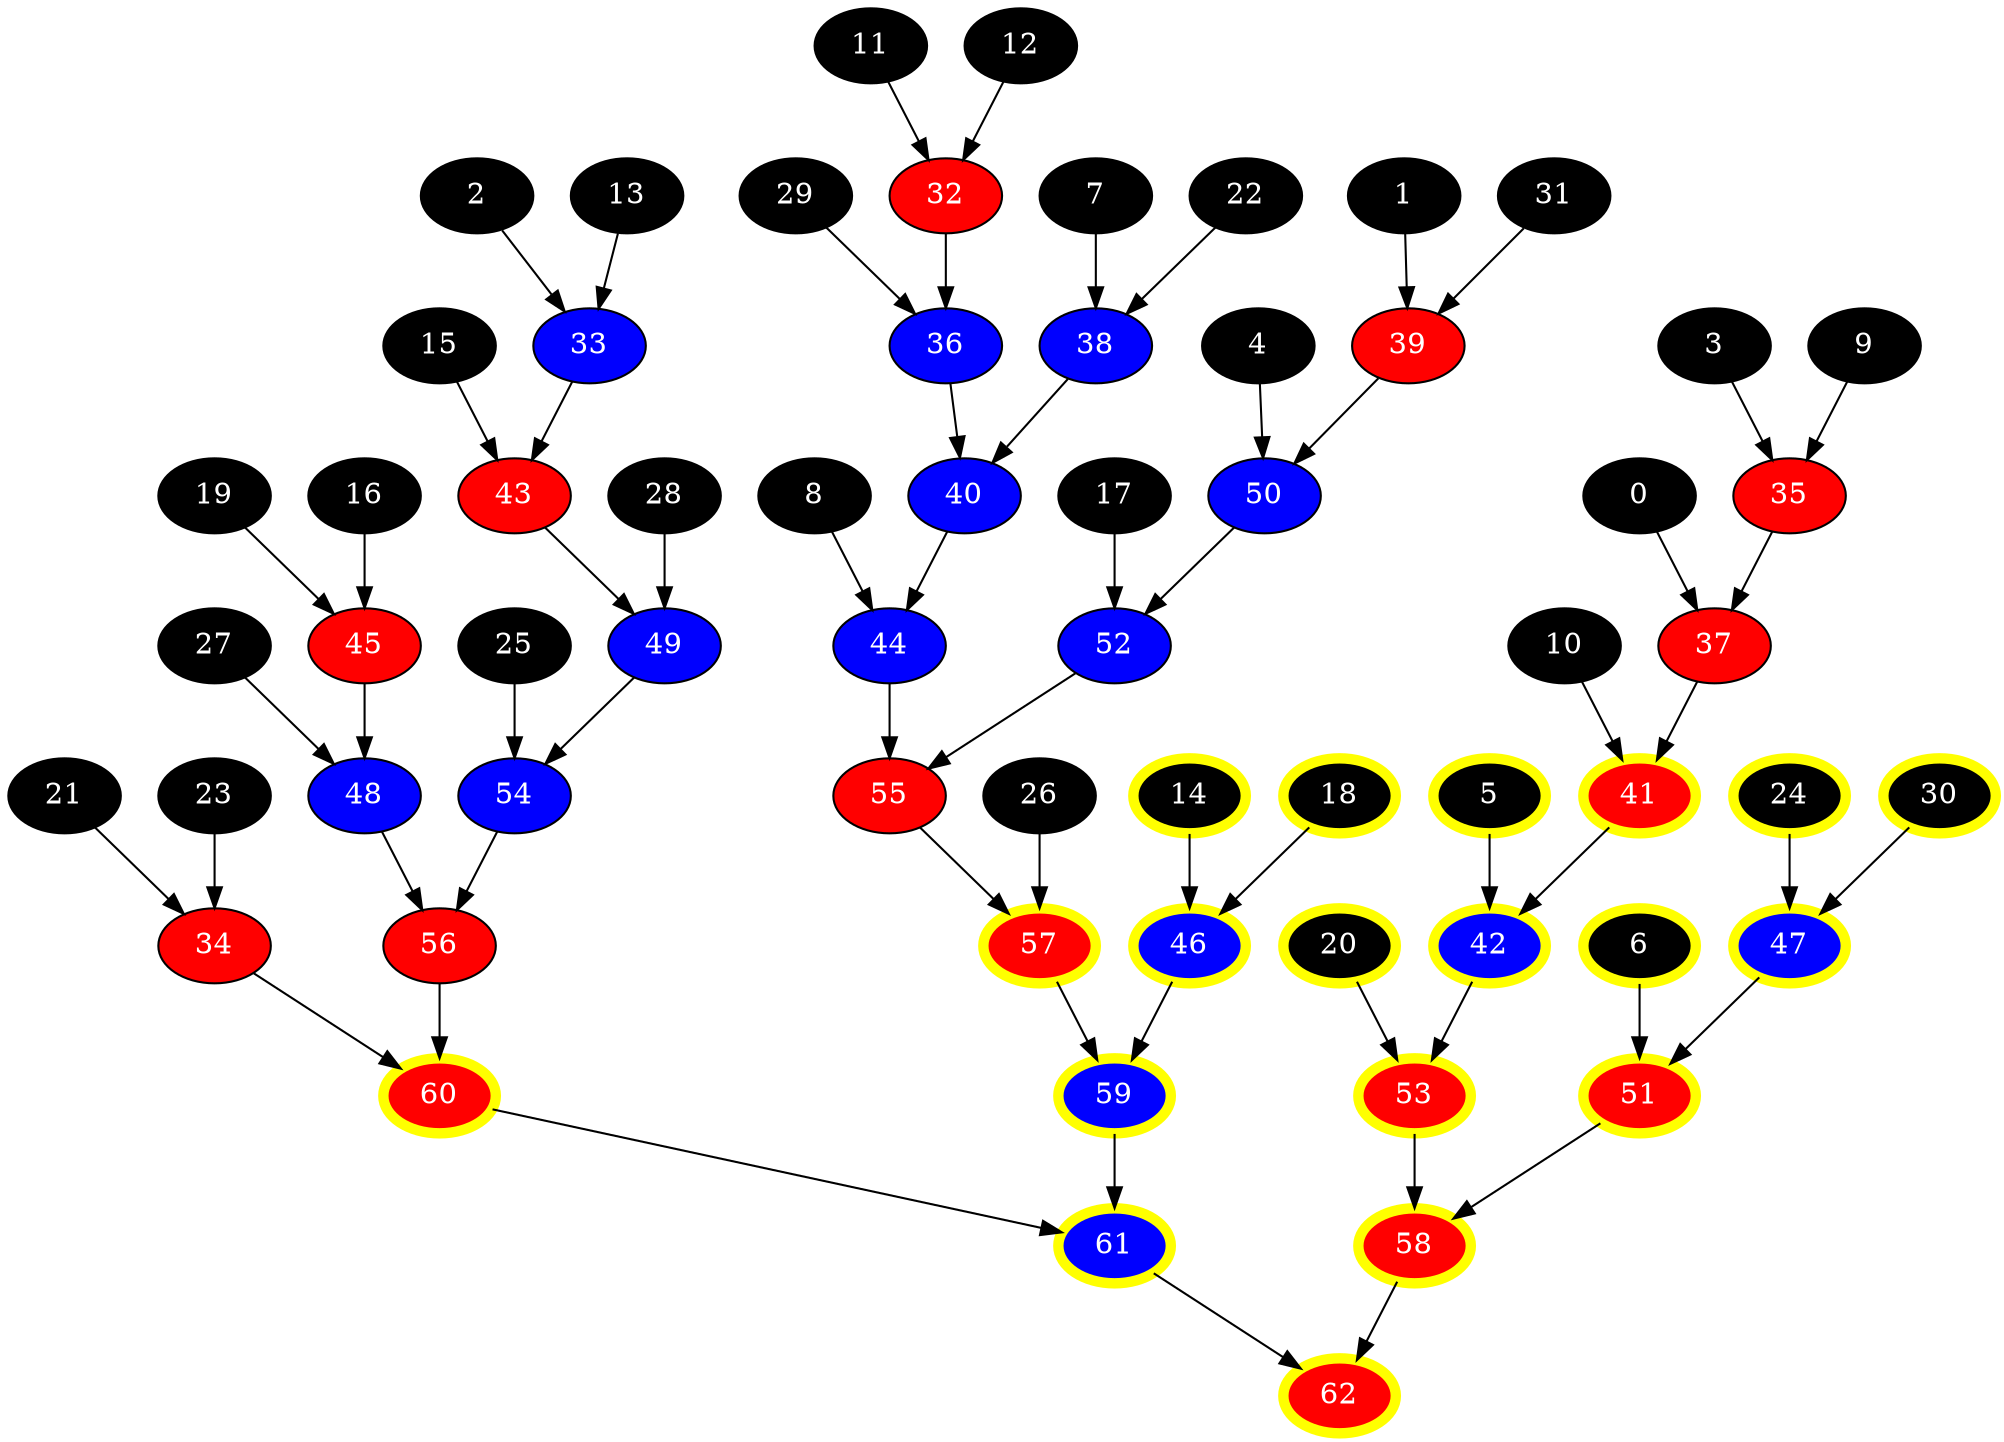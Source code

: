 digraph {
	0 [fillcolor=black fontcolor=white style=filled]
	1 [fillcolor=black fontcolor=white style=filled]
	2 [fillcolor=black fontcolor=white style=filled]
	3 [fillcolor=black fontcolor=white style=filled]
	4 [fillcolor=black fontcolor=white style=filled]
	5 [color=yellow fillcolor=black fontcolor=white penwidth=5 style=filled]
	6 [color=yellow fillcolor=black fontcolor=white penwidth=5 style=filled]
	7 [fillcolor=black fontcolor=white style=filled]
	8 [fillcolor=black fontcolor=white style=filled]
	9 [fillcolor=black fontcolor=white style=filled]
	10 [fillcolor=black fontcolor=white style=filled]
	11 [fillcolor=black fontcolor=white style=filled]
	12 [fillcolor=black fontcolor=white style=filled]
	13 [fillcolor=black fontcolor=white style=filled]
	14 [color=yellow fillcolor=black fontcolor=white penwidth=5 style=filled]
	15 [fillcolor=black fontcolor=white style=filled]
	16 [fillcolor=black fontcolor=white style=filled]
	17 [fillcolor=black fontcolor=white style=filled]
	18 [color=yellow fillcolor=black fontcolor=white penwidth=5 style=filled]
	19 [fillcolor=black fontcolor=white style=filled]
	20 [color=yellow fillcolor=black fontcolor=white penwidth=5 style=filled]
	21 [fillcolor=black fontcolor=white style=filled]
	22 [fillcolor=black fontcolor=white style=filled]
	23 [fillcolor=black fontcolor=white style=filled]
	24 [color=yellow fillcolor=black fontcolor=white penwidth=5 style=filled]
	25 [fillcolor=black fontcolor=white style=filled]
	26 [fillcolor=black fontcolor=white style=filled]
	27 [fillcolor=black fontcolor=white style=filled]
	28 [fillcolor=black fontcolor=white style=filled]
	29 [fillcolor=black fontcolor=white style=filled]
	30 [color=yellow fillcolor=black fontcolor=white penwidth=5 style=filled]
	31 [fillcolor=black fontcolor=white style=filled]
	32 [fillcolor=red fontcolor=white style=filled]
	11 -> 32
	12 -> 32
	33 [fillcolor=blue fontcolor=white style=filled]
	13 -> 33
	2 -> 33
	34 [fillcolor=red fontcolor=white style=filled]
	23 -> 34
	21 -> 34
	35 [fillcolor=red fontcolor=white style=filled]
	9 -> 35
	3 -> 35
	36 [fillcolor=blue fontcolor=white style=filled]
	32 -> 36
	29 -> 36
	37 [fillcolor=red fontcolor=white style=filled]
	0 -> 37
	35 -> 37
	38 [fillcolor=blue fontcolor=white style=filled]
	7 -> 38
	22 -> 38
	39 [fillcolor=red fontcolor=white style=filled]
	1 -> 39
	31 -> 39
	40 [fillcolor=blue fontcolor=white style=filled]
	38 -> 40
	36 -> 40
	41 [color=yellow fillcolor=red fontcolor=white penwidth=5 style=filled]
	10 -> 41
	37 -> 41
	42 [color=yellow fillcolor=blue fontcolor=white penwidth=5 style=filled]
	41 -> 42
	5 -> 42
	43 [fillcolor=red fontcolor=white style=filled]
	33 -> 43
	15 -> 43
	44 [fillcolor=blue fontcolor=white style=filled]
	8 -> 44
	40 -> 44
	45 [fillcolor=red fontcolor=white style=filled]
	19 -> 45
	16 -> 45
	46 [color=yellow fillcolor=blue fontcolor=white penwidth=5 style=filled]
	18 -> 46
	14 -> 46
	47 [color=yellow fillcolor=blue fontcolor=white penwidth=5 style=filled]
	24 -> 47
	30 -> 47
	48 [fillcolor=blue fontcolor=white style=filled]
	45 -> 48
	27 -> 48
	49 [fillcolor=blue fontcolor=white style=filled]
	43 -> 49
	28 -> 49
	50 [fillcolor=blue fontcolor=white style=filled]
	4 -> 50
	39 -> 50
	51 [color=yellow fillcolor=red fontcolor=white penwidth=5 style=filled]
	6 -> 51
	47 -> 51
	52 [fillcolor=blue fontcolor=white style=filled]
	50 -> 52
	17 -> 52
	53 [color=yellow fillcolor=red fontcolor=white penwidth=5 style=filled]
	20 -> 53
	42 -> 53
	54 [fillcolor=blue fontcolor=white style=filled]
	25 -> 54
	49 -> 54
	55 [fillcolor=red fontcolor=white style=filled]
	44 -> 55
	52 -> 55
	56 [fillcolor=red fontcolor=white style=filled]
	48 -> 56
	54 -> 56
	57 [color=yellow fillcolor=red fontcolor=white penwidth=5 style=filled]
	55 -> 57
	26 -> 57
	58 [color=yellow fillcolor=red fontcolor=white penwidth=5 style=filled]
	53 -> 58
	51 -> 58
	59 [color=yellow fillcolor=blue fontcolor=white penwidth=5 style=filled]
	57 -> 59
	46 -> 59
	60 [color=yellow fillcolor=red fontcolor=white penwidth=5 style=filled]
	34 -> 60
	56 -> 60
	61 [color=yellow fillcolor=blue fontcolor=white penwidth=5 style=filled]
	59 -> 61
	60 -> 61
	62 [color=yellow fillcolor=red fontcolor=white penwidth=5 style=filled]
	61 -> 62
	58 -> 62
}
